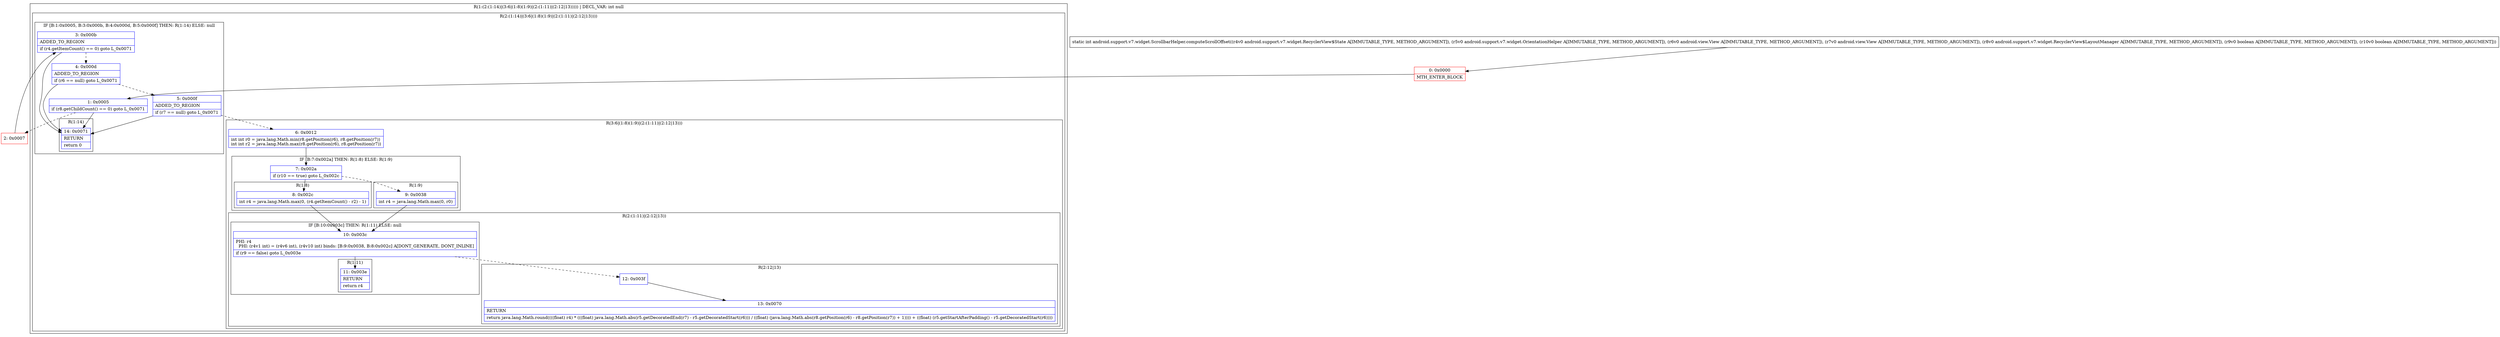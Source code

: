 digraph "CFG forandroid.support.v7.widget.ScrollbarHelper.computeScrollOffset(Landroid\/support\/v7\/widget\/RecyclerView$State;Landroid\/support\/v7\/widget\/OrientationHelper;Landroid\/view\/View;Landroid\/view\/View;Landroid\/support\/v7\/widget\/RecyclerView$LayoutManager;ZZ)I" {
subgraph cluster_Region_497061875 {
label = "R(1:(2:(1:14)|(3:6|(1:8)(1:9)|(2:(1:11)|(2:12|13))))) | DECL_VAR: int null\l";
node [shape=record,color=blue];
subgraph cluster_Region_594038616 {
label = "R(2:(1:14)|(3:6|(1:8)(1:9)|(2:(1:11)|(2:12|13))))";
node [shape=record,color=blue];
subgraph cluster_IfRegion_1661435284 {
label = "IF [B:1:0x0005, B:3:0x000b, B:4:0x000d, B:5:0x000f] THEN: R(1:14) ELSE: null";
node [shape=record,color=blue];
Node_1 [shape=record,label="{1\:\ 0x0005|if (r8.getChildCount() == 0) goto L_0x0071\l}"];
Node_3 [shape=record,label="{3\:\ 0x000b|ADDED_TO_REGION\l|if (r4.getItemCount() == 0) goto L_0x0071\l}"];
Node_4 [shape=record,label="{4\:\ 0x000d|ADDED_TO_REGION\l|if (r6 == null) goto L_0x0071\l}"];
Node_5 [shape=record,label="{5\:\ 0x000f|ADDED_TO_REGION\l|if (r7 == null) goto L_0x0071\l}"];
subgraph cluster_Region_637206341 {
label = "R(1:14)";
node [shape=record,color=blue];
Node_14 [shape=record,label="{14\:\ 0x0071|RETURN\l|return 0\l}"];
}
}
subgraph cluster_Region_332062229 {
label = "R(3:6|(1:8)(1:9)|(2:(1:11)|(2:12|13)))";
node [shape=record,color=blue];
Node_6 [shape=record,label="{6\:\ 0x0012|int int r0 = java.lang.Math.min(r8.getPosition(r6), r8.getPosition(r7))\lint int r2 = java.lang.Math.max(r8.getPosition(r6), r8.getPosition(r7))\l}"];
subgraph cluster_IfRegion_1010574110 {
label = "IF [B:7:0x002a] THEN: R(1:8) ELSE: R(1:9)";
node [shape=record,color=blue];
Node_7 [shape=record,label="{7\:\ 0x002a|if (r10 == true) goto L_0x002c\l}"];
subgraph cluster_Region_1470279539 {
label = "R(1:8)";
node [shape=record,color=blue];
Node_8 [shape=record,label="{8\:\ 0x002c|int r4 = java.lang.Math.max(0, (r4.getItemCount() \- r2) \- 1)\l}"];
}
subgraph cluster_Region_2018013484 {
label = "R(1:9)";
node [shape=record,color=blue];
Node_9 [shape=record,label="{9\:\ 0x0038|int r4 = java.lang.Math.max(0, r0)\l}"];
}
}
subgraph cluster_Region_1573890382 {
label = "R(2:(1:11)|(2:12|13))";
node [shape=record,color=blue];
subgraph cluster_IfRegion_100439230 {
label = "IF [B:10:0x003c] THEN: R(1:11) ELSE: null";
node [shape=record,color=blue];
Node_10 [shape=record,label="{10\:\ 0x003c|PHI: r4 \l  PHI: (r4v1 int) = (r4v6 int), (r4v10 int) binds: [B:9:0x0038, B:8:0x002c] A[DONT_GENERATE, DONT_INLINE]\l|if (r9 == false) goto L_0x003e\l}"];
subgraph cluster_Region_2005816211 {
label = "R(1:11)";
node [shape=record,color=blue];
Node_11 [shape=record,label="{11\:\ 0x003e|RETURN\l|return r4\l}"];
}
}
subgraph cluster_Region_720878255 {
label = "R(2:12|13)";
node [shape=record,color=blue];
Node_12 [shape=record,label="{12\:\ 0x003f}"];
Node_13 [shape=record,label="{13\:\ 0x0070|RETURN\l|return java.lang.Math.round((((float) r4) * (((float) java.lang.Math.abs(r5.getDecoratedEnd(r7) \- r5.getDecoratedStart(r6))) \/ ((float) (java.lang.Math.abs(r8.getPosition(r6) \- r8.getPosition(r7)) + 1)))) + ((float) (r5.getStartAfterPadding() \- r5.getDecoratedStart(r6))))\l}"];
}
}
}
}
}
Node_0 [shape=record,color=red,label="{0\:\ 0x0000|MTH_ENTER_BLOCK\l}"];
Node_2 [shape=record,color=red,label="{2\:\ 0x0007}"];
MethodNode[shape=record,label="{static int android.support.v7.widget.ScrollbarHelper.computeScrollOffset((r4v0 android.support.v7.widget.RecyclerView$State A[IMMUTABLE_TYPE, METHOD_ARGUMENT]), (r5v0 android.support.v7.widget.OrientationHelper A[IMMUTABLE_TYPE, METHOD_ARGUMENT]), (r6v0 android.view.View A[IMMUTABLE_TYPE, METHOD_ARGUMENT]), (r7v0 android.view.View A[IMMUTABLE_TYPE, METHOD_ARGUMENT]), (r8v0 android.support.v7.widget.RecyclerView$LayoutManager A[IMMUTABLE_TYPE, METHOD_ARGUMENT]), (r9v0 boolean A[IMMUTABLE_TYPE, METHOD_ARGUMENT]), (r10v0 boolean A[IMMUTABLE_TYPE, METHOD_ARGUMENT])) }"];
MethodNode -> Node_0;
Node_1 -> Node_2[style=dashed];
Node_1 -> Node_14;
Node_3 -> Node_4[style=dashed];
Node_3 -> Node_14;
Node_4 -> Node_5[style=dashed];
Node_4 -> Node_14;
Node_5 -> Node_6[style=dashed];
Node_5 -> Node_14;
Node_6 -> Node_7;
Node_7 -> Node_8;
Node_7 -> Node_9[style=dashed];
Node_8 -> Node_10;
Node_9 -> Node_10;
Node_10 -> Node_11;
Node_10 -> Node_12[style=dashed];
Node_12 -> Node_13;
Node_0 -> Node_1;
Node_2 -> Node_3;
}

